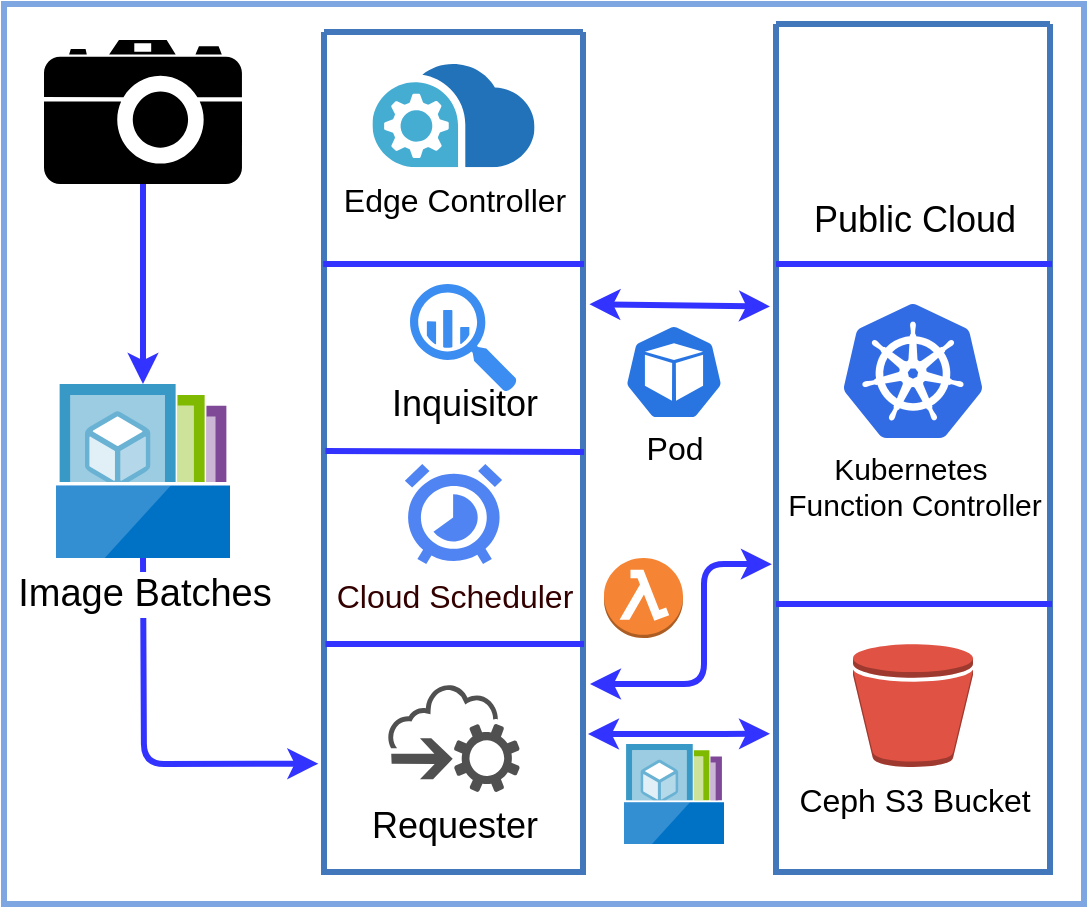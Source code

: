 <mxfile version="13.0.6" type="device"><diagram id="0d7cefc2-ccd6-e077-73ed-a8e48b0cddf6" name="Page-1"><mxGraphModel dx="1426" dy="1598" grid="1" gridSize="10" guides="1" tooltips="1" connect="1" arrows="1" fold="1" page="1" pageScale="1" pageWidth="1169" pageHeight="827" background="#ffffff" math="0" shadow="0"><root><mxCell id="0"/><mxCell id="1" parent="0"/><mxCell id="1nmIyrS1bJ-9Q1O7zRM5-95" value="" style="endArrow=classic;startArrow=classic;html=1;strokeColor=#3333FF;strokeWidth=3;entryX=-0.015;entryY=0.637;entryDx=0;entryDy=0;entryPerimeter=0;" edge="1" parent="1" target="79"><mxGeometry width="50" height="50" relative="1" as="geometry"><mxPoint x="423" y="250" as="sourcePoint"/><mxPoint x="520" y="190" as="targetPoint"/><Array as="points"><mxPoint x="480" y="250"/><mxPoint x="480" y="190"/></Array></mxGeometry></mxCell><mxCell id="6vp1yoECgQzRmQz0F0uj-126" value="" style="endArrow=classic;html=1;strokeColor=#3333FF;strokeWidth=3;exitX=0.5;exitY=1;exitDx=0;exitDy=0;exitPerimeter=0;entryX=-0.022;entryY=0.871;entryDx=0;entryDy=0;entryPerimeter=0;" parent="1" source="6vp1yoECgQzRmQz0F0uj-124" target="77" edge="1"><mxGeometry width="50" height="50" relative="1" as="geometry"><mxPoint x="150" y="151" as="sourcePoint"/><mxPoint x="139" y="300" as="targetPoint"/><Array as="points"><mxPoint x="200" y="290"/></Array></mxGeometry></mxCell><mxCell id="79" value="" style="swimlane;shadow=0;strokeColor=#4277BB;fillColor=#ffffff;fontColor=#4277BB;align=right;startSize=0;collapsible=0;strokeWidth=3;" parent="1" vertex="1"><mxGeometry x="516" y="-80" width="137" height="424" as="geometry"/></mxCell><mxCell id="6vp1yoECgQzRmQz0F0uj-142" value="&lt;font style=&quot;font-size: 18px&quot;&gt;Public Cloud&lt;/font&gt;" style="shape=image;html=1;verticalAlign=top;verticalLabelPosition=bottom;labelBackgroundColor=#ffffff;imageAspect=0;aspect=fixed;image=https://cdn2.iconfinder.com/data/icons/crystalproject/64x64/apps/nautilus.png" parent="79" vertex="1"><mxGeometry x="30.75" y="5" width="75.5" height="75.5" as="geometry"/></mxCell><mxCell id="6vp1yoECgQzRmQz0F0uj-143" value="" style="endArrow=none;html=1;strokeWidth=3;strokeColor=#3333FF;" parent="79" edge="1"><mxGeometry width="50" height="50" relative="1" as="geometry"><mxPoint y="120" as="sourcePoint"/><mxPoint x="138" y="120" as="targetPoint"/><Array as="points"/></mxGeometry></mxCell><mxCell id="6vp1yoECgQzRmQz0F0uj-144" value="&lt;font style=&quot;font-size: 15px&quot;&gt;Kubernetes&amp;nbsp;&lt;br&gt;Function Controller&lt;/font&gt;" style="aspect=fixed;html=1;points=[];align=center;image;fontSize=12;image=img/lib/mscae/Kubernetes.svg;" parent="79" vertex="1"><mxGeometry x="33.5" y="140" width="70" height="67" as="geometry"/></mxCell><mxCell id="6vp1yoECgQzRmQz0F0uj-147" value="" style="endArrow=none;html=1;strokeWidth=3;strokeColor=#3333FF;" parent="79" edge="1"><mxGeometry width="50" height="50" relative="1" as="geometry"><mxPoint y="290" as="sourcePoint"/><mxPoint x="138" y="290" as="targetPoint"/><Array as="points"/></mxGeometry></mxCell><mxCell id="1nmIyrS1bJ-9Q1O7zRM5-82" value="&lt;font style=&quot;font-size: 16px&quot;&gt;Ceph S3 Bucket&lt;/font&gt;" style="outlineConnect=0;dashed=0;verticalLabelPosition=bottom;verticalAlign=top;align=center;html=1;shape=mxgraph.aws3.bucket;fillColor=#E05243;gradientColor=none;" vertex="1" parent="79"><mxGeometry x="38.5" y="310" width="60" height="61.5" as="geometry"/></mxCell><mxCell id="6vp1yoECgQzRmQz0F0uj-137" value="" style="endArrow=classic;startArrow=classic;html=1;strokeColor=#3333FF;strokeWidth=3;entryX=-0.022;entryY=0.837;entryDx=0;entryDy=0;entryPerimeter=0;" parent="1" target="79" edge="1"><mxGeometry width="50" height="50" relative="1" as="geometry"><mxPoint x="422" y="275" as="sourcePoint"/><mxPoint x="490" y="26" as="targetPoint"/><Array as="points"><mxPoint x="480" y="275"/></Array></mxGeometry></mxCell><mxCell id="77" value="" style="swimlane;shadow=0;strokeColor=#4277BB;fillColor=#ffffff;fontColor=#4277BB;align=right;startSize=0;collapsible=0;strokeWidth=3;" parent="1" vertex="1"><mxGeometry x="290" y="-76" width="129.5" height="420" as="geometry"/></mxCell><mxCell id="6vp1yoECgQzRmQz0F0uj-133" value="" style="endArrow=none;html=1;strokeWidth=3;strokeColor=#3333FF;" parent="77" edge="1"><mxGeometry width="50" height="50" relative="1" as="geometry"><mxPoint x="0.75" y="306" as="sourcePoint"/><mxPoint x="130" y="306" as="targetPoint"/><Array as="points"/></mxGeometry></mxCell><mxCell id="6vp1yoECgQzRmQz0F0uj-139" value="" style="endArrow=none;html=1;strokeWidth=3;strokeColor=#3333FF;" parent="77" edge="1"><mxGeometry width="50" height="50" relative="1" as="geometry"><mxPoint x="-0.37" y="116" as="sourcePoint"/><mxPoint x="130" y="116" as="targetPoint"/><Array as="points"/></mxGeometry></mxCell><mxCell id="6vp1yoECgQzRmQz0F0uj-117" value="&lt;font style=&quot;font-weight: normal ; font-size: 16px&quot; color=&quot;#330000&quot;&gt;Cloud Scheduler&lt;/font&gt;" style="html=1;fillColor=#5184F3;strokeColor=none;verticalAlign=top;labelPosition=center;verticalLabelPosition=bottom;align=center;fontSize=11;fontStyle=1;fontColor=#999999;shape=mxgraph.gcp2.cloud_scheduler" parent="77" vertex="1"><mxGeometry x="40.43" y="216" width="48.63" height="50" as="geometry"/></mxCell><mxCell id="ONdj_lPmmwSPki6PYzWD-79" value="" style="endArrow=none;html=1;strokeWidth=3;strokeColor=#3333FF;" parent="77" edge="1"><mxGeometry width="50" height="50" relative="1" as="geometry"><mxPoint x="0.75" y="209.5" as="sourcePoint"/><mxPoint x="130" y="210" as="targetPoint"/><Array as="points"/></mxGeometry></mxCell><mxCell id="6vp1yoECgQzRmQz0F0uj-108" value="&lt;font style=&quot;font-size: 16px&quot;&gt;Edge Controller&lt;/font&gt;" style="aspect=fixed;html=1;points=[];align=center;image;fontSize=12;image=img/lib/mscae/Data_Box_Edge_Data_Box_Gateway.svg;" parent="77" vertex="1"><mxGeometry x="24.22" y="16" width="81.06" height="51.59" as="geometry"/></mxCell><mxCell id="ONdj_lPmmwSPki6PYzWD-80" value="&lt;font style=&quot;font-size: 18px&quot;&gt;&lt;br&gt;&lt;br&gt;Inquisitor&lt;/font&gt;" style="html=1;aspect=fixed;strokeColor=none;shadow=0;align=center;verticalAlign=top;fillColor=#3B8DF1;shape=mxgraph.gcp2.big_query" parent="77" vertex="1"><mxGeometry x="43.02" y="126" width="53.46" height="54" as="geometry"/></mxCell><mxCell id="6vp1yoECgQzRmQz0F0uj-135" value="&lt;font style=&quot;font-size: 18px&quot;&gt;Requester&lt;/font&gt;" style="pointerEvents=1;shadow=0;dashed=0;html=1;strokeColor=none;fillColor=#505050;labelPosition=center;verticalLabelPosition=bottom;outlineConnect=0;verticalAlign=top;align=center;shape=mxgraph.office.clouds.cloud_service_request;" parent="77" vertex="1"><mxGeometry x="31.69" y="326" width="66.12" height="54" as="geometry"/></mxCell><mxCell id="BBZnbDGoINzmCDmAV6LB-84" value="" style="rounded=0;whiteSpace=wrap;html=1;fillColor=none;strokeColor=#7EA6E0;strokeWidth=3;" parent="1" vertex="1"><mxGeometry x="130" y="-90" width="540" height="450" as="geometry"/></mxCell><mxCell id="ONdj_lPmmwSPki6PYzWD-82" value="" style="endArrow=classic;startArrow=classic;html=1;strokeColor=#3333FF;strokeWidth=3;exitX=1.025;exitY=0.324;exitDx=0;exitDy=0;exitPerimeter=0;entryX=-0.022;entryY=0.333;entryDx=0;entryDy=0;entryPerimeter=0;" parent="1" edge="1" target="79" source="77"><mxGeometry width="50" height="50" relative="1" as="geometry"><mxPoint x="419.503" y="89.996" as="sourcePoint"/><mxPoint x="510" y="91" as="targetPoint"/><Array as="points"/></mxGeometry></mxCell><mxCell id="6vp1yoECgQzRmQz0F0uj-107" value="" style="shape=mxgraph.signs.tech.camera_2;html=1;fillColor=#000000;strokeColor=none;verticalLabelPosition=bottom;verticalAlign=top;align=center;" parent="1" vertex="1"><mxGeometry x="150" y="-72" width="99" height="72" as="geometry"/></mxCell><mxCell id="6vp1yoECgQzRmQz0F0uj-124" value="&lt;font style=&quot;font-size: 19px&quot;&gt;Image Batches&lt;br&gt;&lt;/font&gt;" style="aspect=fixed;html=1;points=[];align=center;image;fontSize=12;image=img/lib/mscae/Shared_Image_Galleries.svg;" parent="1" vertex="1"><mxGeometry x="156" y="100" width="87" height="87" as="geometry"/></mxCell><mxCell id="6vp1yoECgQzRmQz0F0uj-131" value="" style="endArrow=classic;html=1;strokeColor=#3333FF;strokeWidth=3;exitX=0.5;exitY=1;exitDx=0;exitDy=0;exitPerimeter=0;entryX=0.5;entryY=0;entryDx=0;entryDy=0;" parent="1" source="6vp1yoECgQzRmQz0F0uj-107" target="6vp1yoECgQzRmQz0F0uj-124" edge="1"><mxGeometry width="50" height="50" relative="1" as="geometry"><mxPoint x="170" y="-182" as="sourcePoint"/><mxPoint x="170" y="-4" as="targetPoint"/></mxGeometry></mxCell><mxCell id="1nmIyrS1bJ-9Q1O7zRM5-88" value="&lt;font&gt;&lt;br&gt;&lt;/font&gt;" style="aspect=fixed;html=1;points=[];align=center;image;fontSize=12;image=img/lib/mscae/Shared_Image_Galleries.svg;" vertex="1" parent="1"><mxGeometry x="440" y="280" width="50" height="50" as="geometry"/></mxCell><mxCell id="1nmIyrS1bJ-9Q1O7zRM5-89" value="&lt;font style=&quot;font-size: 16px&quot;&gt;&lt;br&gt;&lt;br&gt;&lt;br&gt;&lt;br&gt;Pod&lt;/font&gt;" style="html=1;dashed=0;whitespace=wrap;fillColor=#2875E2;strokeColor=#ffffff;points=[[0.005,0.63,0],[0.1,0.2,0],[0.9,0.2,0],[0.5,0,0],[0.995,0.63,0],[0.72,0.99,0],[0.5,1,0],[0.28,0.99,0]];shape=mxgraph.kubernetes.icon;prIcon=pod" vertex="1" parent="1"><mxGeometry x="440" y="70" width="50" height="48" as="geometry"/></mxCell><mxCell id="1nmIyrS1bJ-9Q1O7zRM5-96" value="" style="outlineConnect=0;dashed=0;verticalLabelPosition=bottom;verticalAlign=top;align=center;html=1;shape=mxgraph.aws3.lambda_function;fillColor=#F58534;gradientColor=none;" vertex="1" parent="1"><mxGeometry x="430" y="187" width="39.5" height="40" as="geometry"/></mxCell></root></mxGraphModel></diagram></mxfile>